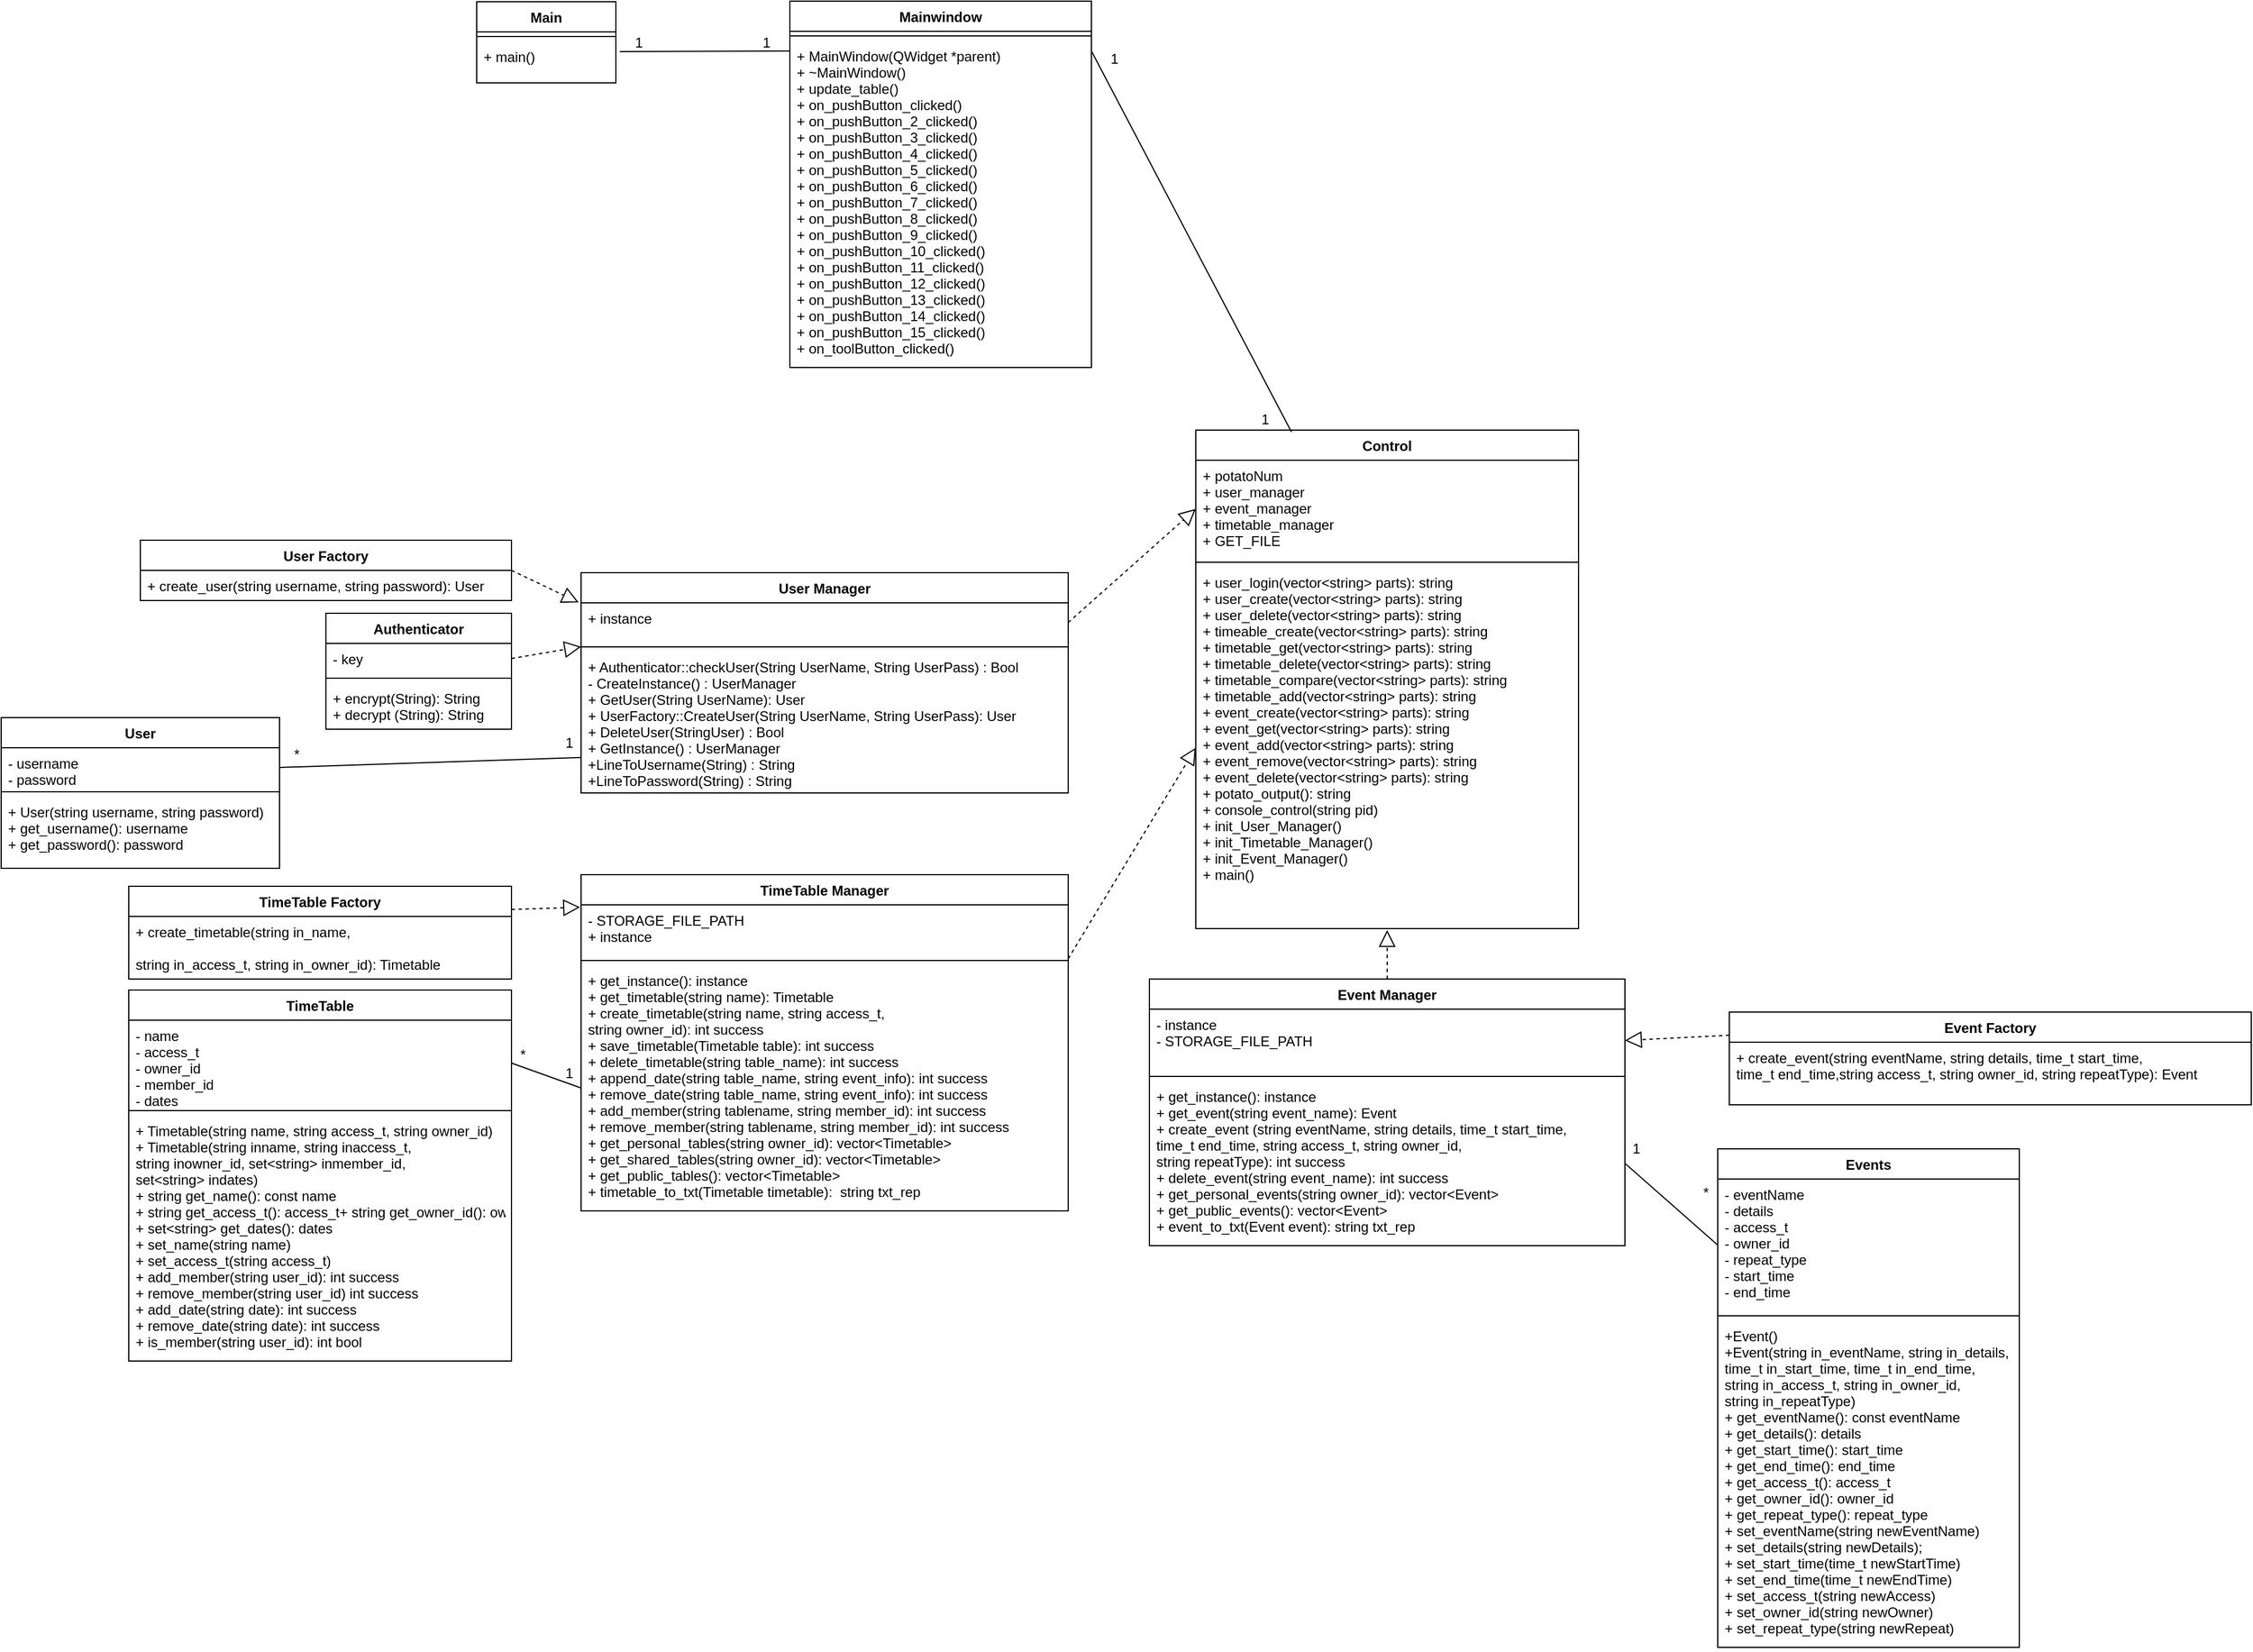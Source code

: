 <mxfile version="12.3.3" type="device" pages="1"><diagram id="9pPqfToJe_jN4y8mzycA" name="Page-1"><mxGraphModel dx="-98" dy="189" grid="1" gridSize="10" guides="1" tooltips="1" connect="1" arrows="1" fold="1" page="0" pageScale="1" pageWidth="850" pageHeight="1100" math="0" shadow="0"><root><mxCell id="0"/><mxCell id="1" parent="0"/><mxCell id="ZzT9tfmW5axGhIA6ry96-9" value="User Manager" style="swimlane;fontStyle=1;align=center;verticalAlign=top;childLayout=stackLayout;horizontal=1;startSize=26;horizontalStack=0;resizeParent=1;resizeParentMax=0;resizeLast=0;collapsible=1;marginBottom=0;" parent="1" vertex="1"><mxGeometry x="1740" y="893" width="420" height="190" as="geometry"/></mxCell><mxCell id="ZzT9tfmW5axGhIA6ry96-10" value="+ instance" style="text;strokeColor=none;fillColor=none;align=left;verticalAlign=top;spacingLeft=4;spacingRight=4;overflow=hidden;rotatable=0;points=[[0,0.5],[1,0.5]];portConstraint=eastwest;" parent="ZzT9tfmW5axGhIA6ry96-9" vertex="1"><mxGeometry y="26" width="420" height="34" as="geometry"/></mxCell><mxCell id="ZzT9tfmW5axGhIA6ry96-11" value="" style="line;strokeWidth=1;fillColor=none;align=left;verticalAlign=middle;spacingTop=-1;spacingLeft=3;spacingRight=3;rotatable=0;labelPosition=right;points=[];portConstraint=eastwest;" parent="ZzT9tfmW5axGhIA6ry96-9" vertex="1"><mxGeometry y="60" width="420" height="8" as="geometry"/></mxCell><mxCell id="ZzT9tfmW5axGhIA6ry96-12" value="+ Authenticator::checkUser(String UserName, String UserPass) : Bool&#xA;- CreateInstance() : UserManager&#xA;+ GetUser(String UserName): User&#xA;+ UserFactory::CreateUser(String UserName, String UserPass): User&#xA;+ DeleteUser(StringUser) : Bool&#xA;+ GetInstance() : UserManager&#xA;+LineToUsername(String) : String&#xA;+LineToPassword(String) : String" style="text;strokeColor=none;fillColor=none;align=left;verticalAlign=top;spacingLeft=4;spacingRight=4;overflow=hidden;rotatable=0;points=[[0,0.5],[1,0.5]];portConstraint=eastwest;" parent="ZzT9tfmW5axGhIA6ry96-9" vertex="1"><mxGeometry y="68" width="420" height="122" as="geometry"/></mxCell><mxCell id="ZzT9tfmW5axGhIA6ry96-24" value="Authenticator" style="swimlane;fontStyle=1;align=center;verticalAlign=top;childLayout=stackLayout;horizontal=1;startSize=26;horizontalStack=0;resizeParent=1;resizeParentMax=0;resizeLast=0;collapsible=1;marginBottom=0;" parent="1" vertex="1"><mxGeometry x="1520" y="928" width="160" height="100" as="geometry"><mxRectangle x="1520" y="927.5" width="100" height="26" as="alternateBounds"/></mxGeometry></mxCell><mxCell id="ZzT9tfmW5axGhIA6ry96-25" value="- key" style="text;strokeColor=none;fillColor=none;align=left;verticalAlign=top;spacingLeft=4;spacingRight=4;overflow=hidden;rotatable=0;points=[[0,0.5],[1,0.5]];portConstraint=eastwest;" parent="ZzT9tfmW5axGhIA6ry96-24" vertex="1"><mxGeometry y="26" width="160" height="26" as="geometry"/></mxCell><mxCell id="ZzT9tfmW5axGhIA6ry96-26" value="" style="line;strokeWidth=1;fillColor=none;align=left;verticalAlign=middle;spacingTop=-1;spacingLeft=3;spacingRight=3;rotatable=0;labelPosition=right;points=[];portConstraint=eastwest;" parent="ZzT9tfmW5axGhIA6ry96-24" vertex="1"><mxGeometry y="52" width="160" height="8" as="geometry"/></mxCell><mxCell id="ZzT9tfmW5axGhIA6ry96-27" value="+ encrypt(String): String&#xA;+ decrypt (String): String" style="text;strokeColor=none;fillColor=none;align=left;verticalAlign=top;spacingLeft=4;spacingRight=4;overflow=hidden;rotatable=0;points=[[0,0.5],[1,0.5]];portConstraint=eastwest;" parent="ZzT9tfmW5axGhIA6ry96-24" vertex="1"><mxGeometry y="60" width="160" height="40" as="geometry"/></mxCell><mxCell id="ZzT9tfmW5axGhIA6ry96-32" value="User" style="swimlane;fontStyle=1;align=center;verticalAlign=top;childLayout=stackLayout;horizontal=1;startSize=26;horizontalStack=0;resizeParent=1;resizeParentMax=0;resizeLast=0;collapsible=1;marginBottom=0;" parent="1" vertex="1"><mxGeometry x="1240" y="1018" width="240" height="130" as="geometry"/></mxCell><mxCell id="ZzT9tfmW5axGhIA6ry96-33" value="- username&#xA;- password&#xA;" style="text;strokeColor=none;fillColor=none;align=left;verticalAlign=top;spacingLeft=4;spacingRight=4;overflow=hidden;rotatable=0;points=[[0,0.5],[1,0.5]];portConstraint=eastwest;" parent="ZzT9tfmW5axGhIA6ry96-32" vertex="1"><mxGeometry y="26" width="240" height="34" as="geometry"/></mxCell><mxCell id="ZzT9tfmW5axGhIA6ry96-34" value="" style="line;strokeWidth=1;fillColor=none;align=left;verticalAlign=middle;spacingTop=-1;spacingLeft=3;spacingRight=3;rotatable=0;labelPosition=right;points=[];portConstraint=eastwest;" parent="ZzT9tfmW5axGhIA6ry96-32" vertex="1"><mxGeometry y="60" width="240" height="8" as="geometry"/></mxCell><mxCell id="ZzT9tfmW5axGhIA6ry96-35" value="+ User(string username, string password)&#xA;+ get_username(): username&#xA;+ get_password(): password&#xA;" style="text;strokeColor=none;fillColor=none;align=left;verticalAlign=top;spacingLeft=4;spacingRight=4;overflow=hidden;rotatable=0;points=[[0,0.5],[1,0.5]];portConstraint=eastwest;" parent="ZzT9tfmW5axGhIA6ry96-32" vertex="1"><mxGeometry y="68" width="240" height="62" as="geometry"/></mxCell><mxCell id="ZzT9tfmW5axGhIA6ry96-36" value="" style="endArrow=none;html=1;exitX=1;exitY=0.5;exitDx=0;exitDy=0;entryX=0.001;entryY=0.749;entryDx=0;entryDy=0;entryPerimeter=0;" parent="1" source="ZzT9tfmW5axGhIA6ry96-33" target="ZzT9tfmW5axGhIA6ry96-12" edge="1"><mxGeometry width="50" height="50" relative="1" as="geometry"><mxPoint x="1230" y="1520.5" as="sourcePoint"/><mxPoint x="1440" y="1430.5" as="targetPoint"/></mxGeometry></mxCell><mxCell id="ZzT9tfmW5axGhIA6ry96-47" value="TimeTable Manager" style="swimlane;fontStyle=1;align=center;verticalAlign=top;childLayout=stackLayout;horizontal=1;startSize=26;horizontalStack=0;resizeParent=1;resizeParentMax=0;resizeLast=0;collapsible=1;marginBottom=0;" parent="1" vertex="1"><mxGeometry x="1740" y="1153.5" width="420" height="290" as="geometry"/></mxCell><mxCell id="ZzT9tfmW5axGhIA6ry96-48" value="- STORAGE_FILE_PATH&#xA;+ instance&#xA;" style="text;strokeColor=none;fillColor=none;align=left;verticalAlign=top;spacingLeft=4;spacingRight=4;overflow=hidden;rotatable=0;points=[[0,0.5],[1,0.5]];portConstraint=eastwest;" parent="ZzT9tfmW5axGhIA6ry96-47" vertex="1"><mxGeometry y="26" width="420" height="44" as="geometry"/></mxCell><mxCell id="ZzT9tfmW5axGhIA6ry96-49" value="" style="line;strokeWidth=1;fillColor=none;align=left;verticalAlign=middle;spacingTop=-1;spacingLeft=3;spacingRight=3;rotatable=0;labelPosition=right;points=[];portConstraint=eastwest;" parent="ZzT9tfmW5axGhIA6ry96-47" vertex="1"><mxGeometry y="70" width="420" height="8" as="geometry"/></mxCell><mxCell id="ZzT9tfmW5axGhIA6ry96-50" value="+ get_instance(): instance&#xA;+ get_timetable(string name): Timetable&#xA;+ create_timetable(string name, string access_t, &#xA;string owner_id): int success&#xA;+ save_timetable(Timetable table): int success&#xA;+ delete_timetable(string table_name): int success&#xA;+ append_date(string table_name, string event_info): int success&#xA;+ remove_date(string table_name, string event_info): int success&#xA;+ add_member(string tablename, string member_id): int success &#xA;+ remove_member(string tablename, string member_id): int success&#xA;+ get_personal_tables(string owner_id): vector&lt;Timetable&gt;&#xA;+ get_shared_tables(string owner_id): vector&lt;Timetable&gt;&#xA;+ get_public_tables(): vector&lt;Timetable&gt;&#xA;+ timetable_to_txt(Timetable timetable):  string txt_rep&#xA;" style="text;strokeColor=none;fillColor=none;align=left;verticalAlign=top;spacingLeft=4;spacingRight=4;overflow=hidden;rotatable=0;points=[[0,0.5],[1,0.5]];portConstraint=eastwest;" parent="ZzT9tfmW5axGhIA6ry96-47" vertex="1"><mxGeometry y="78" width="420" height="212" as="geometry"/></mxCell><mxCell id="ZzT9tfmW5axGhIA6ry96-71" value="TimeTable" style="swimlane;fontStyle=1;align=center;verticalAlign=top;childLayout=stackLayout;horizontal=1;startSize=26;horizontalStack=0;resizeParent=1;resizeParentMax=0;resizeLast=0;collapsible=1;marginBottom=0;" parent="1" vertex="1"><mxGeometry x="1350" y="1253" width="330" height="320" as="geometry"/></mxCell><mxCell id="ZzT9tfmW5axGhIA6ry96-72" value="- name&#xA;- access_t&#xA;- owner_id&#xA;- member_id&#xA;- dates&#xA;" style="text;strokeColor=none;fillColor=none;align=left;verticalAlign=top;spacingLeft=4;spacingRight=4;overflow=hidden;rotatable=0;points=[[0,0.5],[1,0.5]];portConstraint=eastwest;" parent="ZzT9tfmW5axGhIA6ry96-71" vertex="1"><mxGeometry y="26" width="330" height="74" as="geometry"/></mxCell><mxCell id="ZzT9tfmW5axGhIA6ry96-73" value="" style="line;strokeWidth=1;fillColor=none;align=left;verticalAlign=middle;spacingTop=-1;spacingLeft=3;spacingRight=3;rotatable=0;labelPosition=right;points=[];portConstraint=eastwest;" parent="ZzT9tfmW5axGhIA6ry96-71" vertex="1"><mxGeometry y="100" width="330" height="8" as="geometry"/></mxCell><mxCell id="ZzT9tfmW5axGhIA6ry96-74" value="+ Timetable(string name, string access_t, string owner_id)&#xA;+ Timetable(string inname, string inaccess_t, &#xA;string inowner_id, set&lt;string&gt; inmember_id,&#xA;set&lt;string&gt; indates)&#xA;+ string get_name(): const name&#xA;+ string get_access_t(): access_t+ string get_owner_id(): owner_id&#xA;+ set&lt;string&gt; get_dates(): dates&#xA;+ set_name(string name)&#xA;+ set_access_t(string access_t)&#xA;+ add_member(string user_id): int success&#xA;+ remove_member(string user_id) int success&#xA;+ add_date(string date): int success&#xA;+ remove_date(string date): int success&#xA;+ is_member(string user_id): int bool" style="text;strokeColor=none;fillColor=none;align=left;verticalAlign=top;spacingLeft=4;spacingRight=4;overflow=hidden;rotatable=0;points=[[0,0.5],[1,0.5]];portConstraint=eastwest;" parent="ZzT9tfmW5axGhIA6ry96-71" vertex="1"><mxGeometry y="108" width="330" height="212" as="geometry"/></mxCell><mxCell id="ZzT9tfmW5axGhIA6ry96-95" value="Event Manager" style="swimlane;fontStyle=1;align=center;verticalAlign=top;childLayout=stackLayout;horizontal=1;startSize=26;horizontalStack=0;resizeParent=1;resizeParentMax=0;resizeLast=0;collapsible=1;marginBottom=0;" parent="1" vertex="1"><mxGeometry x="2230" y="1243.5" width="410" height="230" as="geometry"/></mxCell><mxCell id="ZzT9tfmW5axGhIA6ry96-96" value="- instance&#xA;- STORAGE_FILE_PATH&#xA;" style="text;strokeColor=none;fillColor=none;align=left;verticalAlign=top;spacingLeft=4;spacingRight=4;overflow=hidden;rotatable=0;points=[[0,0.5],[1,0.5]];portConstraint=eastwest;" parent="ZzT9tfmW5axGhIA6ry96-95" vertex="1"><mxGeometry y="26" width="410" height="54" as="geometry"/></mxCell><mxCell id="ZzT9tfmW5axGhIA6ry96-97" value="" style="line;strokeWidth=1;fillColor=none;align=left;verticalAlign=middle;spacingTop=-1;spacingLeft=3;spacingRight=3;rotatable=0;labelPosition=right;points=[];portConstraint=eastwest;" parent="ZzT9tfmW5axGhIA6ry96-95" vertex="1"><mxGeometry y="80" width="410" height="8" as="geometry"/></mxCell><mxCell id="ZzT9tfmW5axGhIA6ry96-98" value="+ get_instance(): instance&#xA;+ get_event(string event_name): Event&#xA;+ create_event (string eventName, string details, time_t start_time,&#xA;time_t end_time, string access_t, string owner_id, &#xA;string repeatType): int success&#xA;+ delete_event(string event_name): int success&#xA;+ get_personal_events(string owner_id): vector&lt;Event&gt;&#xA;+ get_public_events(): vector&lt;Event&gt;&#xA;+ event_to_txt(Event event): string txt_rep&#xA;" style="text;strokeColor=none;fillColor=none;align=left;verticalAlign=top;spacingLeft=4;spacingRight=4;overflow=hidden;rotatable=0;points=[[0,0.5],[1,0.5]];portConstraint=eastwest;" parent="ZzT9tfmW5axGhIA6ry96-95" vertex="1"><mxGeometry y="88" width="410" height="142" as="geometry"/></mxCell><mxCell id="ZzT9tfmW5axGhIA6ry96-133" value="User Factory" style="swimlane;fontStyle=1;align=center;verticalAlign=top;childLayout=stackLayout;horizontal=1;startSize=26;horizontalStack=0;resizeParent=1;resizeParentMax=0;resizeLast=0;collapsible=1;marginBottom=0;" parent="1" vertex="1"><mxGeometry x="1360" y="865" width="320" height="52" as="geometry"/></mxCell><mxCell id="ZzT9tfmW5axGhIA6ry96-136" value="+ create_user(string username, string password): User" style="text;strokeColor=none;fillColor=none;align=left;verticalAlign=top;spacingLeft=4;spacingRight=4;overflow=hidden;rotatable=0;points=[[0,0.5],[1,0.5]];portConstraint=eastwest;" parent="ZzT9tfmW5axGhIA6ry96-133" vertex="1"><mxGeometry y="26" width="320" height="26" as="geometry"/></mxCell><mxCell id="ZzT9tfmW5axGhIA6ry96-137" value="Event Factory" style="swimlane;fontStyle=1;align=center;verticalAlign=top;childLayout=stackLayout;horizontal=1;startSize=26;horizontalStack=0;resizeParent=1;resizeParentMax=0;resizeLast=0;collapsible=1;marginBottom=0;" parent="1" vertex="1"><mxGeometry x="2730" y="1272" width="450" height="80" as="geometry"/></mxCell><mxCell id="ZzT9tfmW5axGhIA6ry96-140" value="+ create_event(string eventName, string details, time_t start_time,&#xA;time_t end_time,string access_t, string owner_id, string repeatType): Event&#xA;" style="text;strokeColor=none;fillColor=none;align=left;verticalAlign=top;spacingLeft=4;spacingRight=4;overflow=hidden;rotatable=0;points=[[0,0.5],[1,0.5]];portConstraint=eastwest;" parent="ZzT9tfmW5axGhIA6ry96-137" vertex="1"><mxGeometry y="26" width="450" height="54" as="geometry"/></mxCell><mxCell id="ZzT9tfmW5axGhIA6ry96-141" value="TimeTable Factory" style="swimlane;fontStyle=1;align=center;verticalAlign=top;childLayout=stackLayout;horizontal=1;startSize=26;horizontalStack=0;resizeParent=1;resizeParentMax=0;resizeLast=0;collapsible=1;marginBottom=0;" parent="1" vertex="1"><mxGeometry x="1350" y="1163.5" width="330" height="80" as="geometry"/></mxCell><mxCell id="ZzT9tfmW5axGhIA6ry96-144" value="+ create_timetable(string in_name, &#xA;&#xA;string in_access_t, string in_owner_id): Timetable&#xA;" style="text;strokeColor=none;fillColor=none;align=left;verticalAlign=top;spacingLeft=4;spacingRight=4;overflow=hidden;rotatable=0;points=[[0,0.5],[1,0.5]];portConstraint=eastwest;" parent="ZzT9tfmW5axGhIA6ry96-141" vertex="1"><mxGeometry y="26" width="330" height="54" as="geometry"/></mxCell><mxCell id="ZzT9tfmW5axGhIA6ry96-153" value="Events" style="swimlane;fontStyle=1;align=center;verticalAlign=top;childLayout=stackLayout;horizontal=1;startSize=26;horizontalStack=0;resizeParent=1;resizeParentMax=0;resizeLast=0;collapsible=1;marginBottom=0;" parent="1" vertex="1"><mxGeometry x="2720" y="1390" width="260" height="430" as="geometry"/></mxCell><mxCell id="ZzT9tfmW5axGhIA6ry96-154" value="- eventName&#xA;- details&#xA;- access_t&#xA;- owner_id&#xA;- repeat_type&#xA;- start_time&#xA;- end_time&#xA;" style="text;strokeColor=none;fillColor=none;align=left;verticalAlign=top;spacingLeft=4;spacingRight=4;overflow=hidden;rotatable=0;points=[[0,0.5],[1,0.5]];portConstraint=eastwest;" parent="ZzT9tfmW5axGhIA6ry96-153" vertex="1"><mxGeometry y="26" width="260" height="114" as="geometry"/></mxCell><mxCell id="ZzT9tfmW5axGhIA6ry96-155" value="" style="line;strokeWidth=1;fillColor=none;align=left;verticalAlign=middle;spacingTop=-1;spacingLeft=3;spacingRight=3;rotatable=0;labelPosition=right;points=[];portConstraint=eastwest;" parent="ZzT9tfmW5axGhIA6ry96-153" vertex="1"><mxGeometry y="140" width="260" height="8" as="geometry"/></mxCell><mxCell id="ZzT9tfmW5axGhIA6ry96-156" value="+Event()&#xA;+Event(string in_eventName, string in_details, &#xA;time_t in_start_time, time_t in_end_time,&#xA;string in_access_t, string in_owner_id, &#xA;string in_repeatType)&#xA;+ get_eventName(): const eventName&#xA;+ get_details(): details&#xA;+ get_start_time(): start_time&#xA;+ get_end_time(): end_time&#xA;+ get_access_t(): access_t&#xA;+ get_owner_id(): owner_id&#xA;+ get_repeat_type(): repeat_type&#xA;+ set_eventName(string newEventName)&#xA;+ set_details(string newDetails);&#xA;+ set_start_time(time_t newStartTime)&#xA;+ set_end_time(time_t newEndTime)&#xA;+ set_access_t(string newAccess)&#xA;+ set_owner_id(string newOwner)&#xA;+ set_repeat_type(string newRepeat)&#xA;" style="text;strokeColor=none;fillColor=none;align=left;verticalAlign=top;spacingLeft=4;spacingRight=4;overflow=hidden;rotatable=0;points=[[0,0.5],[1,0.5]];portConstraint=eastwest;" parent="ZzT9tfmW5axGhIA6ry96-153" vertex="1"><mxGeometry y="148" width="260" height="282" as="geometry"/></mxCell><mxCell id="mj3Xmvr6lvnFXdLDAOVc-1" value="Control" style="swimlane;fontStyle=1;align=center;verticalAlign=top;childLayout=stackLayout;horizontal=1;startSize=26;horizontalStack=0;resizeParent=1;resizeParentMax=0;resizeLast=0;collapsible=1;marginBottom=0;" parent="1" vertex="1"><mxGeometry x="2270" y="770" width="330" height="430" as="geometry"/></mxCell><mxCell id="mj3Xmvr6lvnFXdLDAOVc-2" value="+ potatoNum&#xA; + user_manager&#xA;+ event_manager&#xA;+ timetable_manager&#xA;+ GET_FILE&#xA;&#xA;" style="text;strokeColor=none;fillColor=none;align=left;verticalAlign=top;spacingLeft=4;spacingRight=4;overflow=hidden;rotatable=0;points=[[0,0.5],[1,0.5]];portConstraint=eastwest;" parent="mj3Xmvr6lvnFXdLDAOVc-1" vertex="1"><mxGeometry y="26" width="330" height="84" as="geometry"/></mxCell><mxCell id="mj3Xmvr6lvnFXdLDAOVc-3" value="" style="line;strokeWidth=1;fillColor=none;align=left;verticalAlign=middle;spacingTop=-1;spacingLeft=3;spacingRight=3;rotatable=0;labelPosition=right;points=[];portConstraint=eastwest;" parent="mj3Xmvr6lvnFXdLDAOVc-1" vertex="1"><mxGeometry y="110" width="330" height="8" as="geometry"/></mxCell><mxCell id="mj3Xmvr6lvnFXdLDAOVc-4" value="+ user_login(vector&lt;string&gt; parts): string&#xA;+ user_create(vector&lt;string&gt; parts): string&#xA;+ user_delete(vector&lt;string&gt; parts): string&#xA;+ timeable_create(vector&lt;string&gt; parts): string&#xA;+ timetable_get(vector&lt;string&gt; parts): string&#xA;+ timetable_delete(vector&lt;string&gt; parts): string&#xA;+ timetable_compare(vector&lt;string&gt; parts): string&#xA;+ timetable_add(vector&lt;string&gt; parts): string&#xA;+ event_create(vector&lt;string&gt; parts): string&#xA;+ event_get(vector&lt;string&gt; parts): string&#xA;+ event_add(vector&lt;string&gt; parts): string&#xA;+ event_remove(vector&lt;string&gt; parts): string&#xA;+ event_delete(vector&lt;string&gt; parts): string&#xA;+ potato_output(): string&#xA;+ console_control(string pid)&#xA;+ init_User_Manager()&#xA;+ init_Timetable_Manager()&#xA;+ init_Event_Manager()&#xA;+ main()&#xA;" style="text;strokeColor=none;fillColor=none;align=left;verticalAlign=top;spacingLeft=4;spacingRight=4;overflow=hidden;rotatable=0;points=[[0,0.5],[1,0.5]];portConstraint=eastwest;" parent="mj3Xmvr6lvnFXdLDAOVc-1" vertex="1"><mxGeometry y="118" width="330" height="312" as="geometry"/></mxCell><mxCell id="mj3Xmvr6lvnFXdLDAOVc-9" value="" style="endArrow=block;dashed=1;endFill=0;endSize=12;html=1;exitX=1;exitY=0.5;exitDx=0;exitDy=0;entryX=-0.005;entryY=0.135;entryDx=0;entryDy=0;entryPerimeter=0;" parent="1" source="ZzT9tfmW5axGhIA6ry96-133" target="ZzT9tfmW5axGhIA6ry96-9" edge="1"><mxGeometry width="160" relative="1" as="geometry"><mxPoint x="1409" y="1011.5" as="sourcePoint"/><mxPoint x="1569" y="1011.5" as="targetPoint"/></mxGeometry></mxCell><mxCell id="mj3Xmvr6lvnFXdLDAOVc-10" value="" style="endArrow=block;dashed=1;endFill=0;endSize=12;html=1;exitX=1;exitY=0.5;exitDx=0;exitDy=0;entryX=0;entryY=-0.034;entryDx=0;entryDy=0;entryPerimeter=0;" parent="1" source="ZzT9tfmW5axGhIA6ry96-25" target="ZzT9tfmW5axGhIA6ry96-12" edge="1"><mxGeometry width="160" relative="1" as="geometry"><mxPoint x="1300" y="1191.506" as="sourcePoint"/><mxPoint x="1725" y="1302.5" as="targetPoint"/></mxGeometry></mxCell><mxCell id="mj3Xmvr6lvnFXdLDAOVc-11" value="" style="endArrow=block;dashed=1;endFill=0;endSize=12;html=1;entryX=0;entryY=0.5;entryDx=0;entryDy=0;exitX=1;exitY=0.5;exitDx=0;exitDy=0;" parent="1" source="ZzT9tfmW5axGhIA6ry96-10" target="mj3Xmvr6lvnFXdLDAOVc-2" edge="1"><mxGeometry width="160" relative="1" as="geometry"><mxPoint x="1610" y="1445.5" as="sourcePoint"/><mxPoint x="1770" y="1445.5" as="targetPoint"/></mxGeometry></mxCell><mxCell id="mj3Xmvr6lvnFXdLDAOVc-12" value="" style="endArrow=block;dashed=1;endFill=0;endSize=12;html=1;exitX=1;exitY=0.25;exitDx=0;exitDy=0;entryX=0;entryY=0.5;entryDx=0;entryDy=0;" parent="1" source="ZzT9tfmW5axGhIA6ry96-47" target="mj3Xmvr6lvnFXdLDAOVc-4" edge="1"><mxGeometry width="160" relative="1" as="geometry"><mxPoint x="1910" y="1524.5" as="sourcePoint"/><mxPoint x="2220" y="1251.5" as="targetPoint"/></mxGeometry></mxCell><mxCell id="mj3Xmvr6lvnFXdLDAOVc-13" value="" style="endArrow=block;dashed=1;endFill=0;endSize=12;html=1;exitX=1;exitY=0.25;exitDx=0;exitDy=0;entryX=-0.002;entryY=0.047;entryDx=0;entryDy=0;entryPerimeter=0;" parent="1" source="ZzT9tfmW5axGhIA6ry96-141" target="ZzT9tfmW5axGhIA6ry96-48" edge="1"><mxGeometry width="160" relative="1" as="geometry"><mxPoint x="1472" y="1381.6" as="sourcePoint"/><mxPoint x="1619.9" y="1464.5" as="targetPoint"/></mxGeometry></mxCell><mxCell id="mj3Xmvr6lvnFXdLDAOVc-14" value="" style="endArrow=none;html=1;exitX=1;exitY=0.5;exitDx=0;exitDy=0;entryX=0;entryY=0.5;entryDx=0;entryDy=0;" parent="1" source="ZzT9tfmW5axGhIA6ry96-72" target="ZzT9tfmW5axGhIA6ry96-50" edge="1"><mxGeometry width="50" height="50" relative="1" as="geometry"><mxPoint x="1490" y="1501.5" as="sourcePoint"/><mxPoint x="1640" y="1502.5" as="targetPoint"/></mxGeometry></mxCell><mxCell id="mj3Xmvr6lvnFXdLDAOVc-23" value="" style="endArrow=block;dashed=1;endFill=0;endSize=12;html=1;exitX=0.5;exitY=0;exitDx=0;exitDy=0;entryX=0.5;entryY=1.004;entryDx=0;entryDy=0;entryPerimeter=0;" parent="1" source="ZzT9tfmW5axGhIA6ry96-95" target="mj3Xmvr6lvnFXdLDAOVc-4" edge="1"><mxGeometry width="160" relative="1" as="geometry"><mxPoint x="2280" y="1178" as="sourcePoint"/><mxPoint x="2440" y="1178" as="targetPoint"/></mxGeometry></mxCell><mxCell id="mj3Xmvr6lvnFXdLDAOVc-25" value="" style="endArrow=none;html=1;exitX=0;exitY=0.5;exitDx=0;exitDy=0;entryX=1;entryY=0.5;entryDx=0;entryDy=0;" parent="1" source="ZzT9tfmW5axGhIA6ry96-154" target="ZzT9tfmW5axGhIA6ry96-98" edge="1"><mxGeometry width="50" height="50" relative="1" as="geometry"><mxPoint x="2890" y="1455.6" as="sourcePoint"/><mxPoint x="2750" y="1499.5" as="targetPoint"/></mxGeometry></mxCell><mxCell id="mj3Xmvr6lvnFXdLDAOVc-29" value="" style="endArrow=block;dashed=1;endFill=0;endSize=12;html=1;entryX=1;entryY=0.5;entryDx=0;entryDy=0;exitX=0;exitY=0.25;exitDx=0;exitDy=0;" parent="1" source="ZzT9tfmW5axGhIA6ry96-137" target="ZzT9tfmW5axGhIA6ry96-96" edge="1"><mxGeometry width="160" relative="1" as="geometry"><mxPoint x="2740" y="1280" as="sourcePoint"/><mxPoint x="2139.16" y="1613.568" as="targetPoint"/></mxGeometry></mxCell><mxCell id="mj3Xmvr6lvnFXdLDAOVc-47" value="1" style="text;html=1;strokeColor=none;fillColor=none;align=center;verticalAlign=middle;whiteSpace=wrap;rounded=0;" parent="1" vertex="1"><mxGeometry x="2630" y="1379.912" width="40" height="20" as="geometry"/></mxCell><mxCell id="mj3Xmvr6lvnFXdLDAOVc-54" value="*" style="text;html=1;strokeColor=none;fillColor=none;align=center;verticalAlign=middle;whiteSpace=wrap;rounded=0;" parent="1" vertex="1"><mxGeometry x="2690" y="1418" width="40" height="20" as="geometry"/></mxCell><mxCell id="mj3Xmvr6lvnFXdLDAOVc-63" value="1" style="text;html=1;strokeColor=none;fillColor=none;align=center;verticalAlign=middle;whiteSpace=wrap;rounded=0;" parent="1" vertex="1"><mxGeometry x="1710" y="1030" width="40" height="20" as="geometry"/></mxCell><mxCell id="mj3Xmvr6lvnFXdLDAOVc-65" value="1" style="text;html=1;strokeColor=none;fillColor=none;align=center;verticalAlign=middle;whiteSpace=wrap;rounded=0;" parent="1" vertex="1"><mxGeometry x="1710" y="1314.5" width="40" height="20" as="geometry"/></mxCell><mxCell id="mj3Xmvr6lvnFXdLDAOVc-66" value="*" style="text;html=1;strokeColor=none;fillColor=none;align=center;verticalAlign=middle;whiteSpace=wrap;rounded=0;" parent="1" vertex="1"><mxGeometry x="1670" y="1298.5" width="40" height="20" as="geometry"/></mxCell><mxCell id="mj3Xmvr6lvnFXdLDAOVc-73" value="" style="endArrow=none;html=1;entryX=0.25;entryY=0;entryDx=0;entryDy=0;exitX=1;exitY=0.5;exitDx=0;exitDy=0;" parent="1" edge="1"><mxGeometry width="50" height="50" relative="1" as="geometry"><mxPoint x="2180" y="443" as="sourcePoint"/><mxPoint x="2352.5" y="771.647" as="targetPoint"/></mxGeometry></mxCell><mxCell id="mj3Xmvr6lvnFXdLDAOVc-77" value="1" style="text;html=1;strokeColor=none;fillColor=none;align=center;verticalAlign=middle;whiteSpace=wrap;rounded=0;" parent="1" vertex="1"><mxGeometry x="2310" y="750.5" width="40" height="20" as="geometry"/></mxCell><mxCell id="ENdm7fxdXbcEd9pwy8WQ-8" value="*" style="text;html=1;strokeColor=none;fillColor=none;align=center;verticalAlign=middle;whiteSpace=wrap;rounded=0;" parent="1" vertex="1"><mxGeometry x="1475" y="1040" width="40" height="20" as="geometry"/></mxCell><mxCell id="tnqw3W3xtIN2YddZ2LC_-1" value="Mainwindow" style="swimlane;fontStyle=1;align=center;verticalAlign=top;childLayout=stackLayout;horizontal=1;startSize=26;horizontalStack=0;resizeParent=1;resizeParentMax=0;resizeLast=0;collapsible=1;marginBottom=0;" parent="1" vertex="1"><mxGeometry x="1920" y="400" width="260" height="316" as="geometry"/></mxCell><mxCell id="tnqw3W3xtIN2YddZ2LC_-3" value="" style="line;strokeWidth=1;fillColor=none;align=left;verticalAlign=middle;spacingTop=-1;spacingLeft=3;spacingRight=3;rotatable=0;labelPosition=right;points=[];portConstraint=eastwest;" parent="tnqw3W3xtIN2YddZ2LC_-1" vertex="1"><mxGeometry y="26" width="260" height="8" as="geometry"/></mxCell><mxCell id="tnqw3W3xtIN2YddZ2LC_-4" value="+ MainWindow(QWidget *parent)&#xA;+ ~MainWindow()&#xA;+ update_table()&#xA;+ on_pushButton_clicked()&#xA;+ on_pushButton_2_clicked()&#xA;+ on_pushButton_3_clicked()&#xA;+ on_pushButton_4_clicked()&#xA;+ on_pushButton_5_clicked()&#xA;+ on_pushButton_6_clicked()&#xA;+ on_pushButton_7_clicked()&#xA;+ on_pushButton_8_clicked()&#xA;+ on_pushButton_9_clicked()&#xA;+ on_pushButton_10_clicked()&#xA;+ on_pushButton_11_clicked()&#xA;+ on_pushButton_12_clicked()&#xA;+ on_pushButton_13_clicked()&#xA;+ on_pushButton_14_clicked()&#xA;+ on_pushButton_15_clicked()&#xA;+ on_toolButton_clicked()&#xA;" style="text;strokeColor=none;fillColor=none;align=left;verticalAlign=top;spacingLeft=4;spacingRight=4;overflow=hidden;rotatable=0;points=[[0,0.5],[1,0.5]];portConstraint=eastwest;" parent="tnqw3W3xtIN2YddZ2LC_-1" vertex="1"><mxGeometry y="34" width="260" height="282" as="geometry"/></mxCell><mxCell id="tnqw3W3xtIN2YddZ2LC_-5" value="Main" style="swimlane;fontStyle=1;align=center;verticalAlign=top;childLayout=stackLayout;horizontal=1;startSize=26;horizontalStack=0;resizeParent=1;resizeParentMax=0;resizeLast=0;collapsible=1;marginBottom=0;" parent="1" vertex="1"><mxGeometry x="1650" y="400.5" width="120" height="70" as="geometry"/></mxCell><mxCell id="tnqw3W3xtIN2YddZ2LC_-7" value="" style="line;strokeWidth=1;fillColor=none;align=left;verticalAlign=middle;spacingTop=-1;spacingLeft=3;spacingRight=3;rotatable=0;labelPosition=right;points=[];portConstraint=eastwest;" parent="tnqw3W3xtIN2YddZ2LC_-5" vertex="1"><mxGeometry y="26" width="120" height="8" as="geometry"/></mxCell><mxCell id="tnqw3W3xtIN2YddZ2LC_-8" value="+ main()" style="text;strokeColor=none;fillColor=none;align=left;verticalAlign=top;spacingLeft=4;spacingRight=4;overflow=hidden;rotatable=0;points=[[0,0.5],[1,0.5]];portConstraint=eastwest;" parent="tnqw3W3xtIN2YddZ2LC_-5" vertex="1"><mxGeometry y="34" width="120" height="36" as="geometry"/></mxCell><mxCell id="tnqw3W3xtIN2YddZ2LC_-11" value="" style="endArrow=none;html=1;entryX=0;entryY=0.5;entryDx=0;entryDy=0;exitX=1.028;exitY=0.249;exitDx=0;exitDy=0;exitPerimeter=0;" parent="1" source="tnqw3W3xtIN2YddZ2LC_-8" edge="1"><mxGeometry width="50" height="50" relative="1" as="geometry"><mxPoint x="1820" y="467.5" as="sourcePoint"/><mxPoint x="1920" y="443" as="targetPoint"/></mxGeometry></mxCell><mxCell id="tnqw3W3xtIN2YddZ2LC_-13" value="1" style="text;html=1;strokeColor=none;fillColor=none;align=center;verticalAlign=middle;whiteSpace=wrap;rounded=0;" parent="1" vertex="1"><mxGeometry x="1770" y="425.5" width="40" height="20" as="geometry"/></mxCell><mxCell id="tnqw3W3xtIN2YddZ2LC_-15" value="1" style="text;html=1;strokeColor=none;fillColor=none;align=center;verticalAlign=middle;whiteSpace=wrap;rounded=0;" parent="1" vertex="1"><mxGeometry x="1880" y="425.5" width="40" height="20" as="geometry"/></mxCell><mxCell id="tnqw3W3xtIN2YddZ2LC_-16" value="1" style="text;html=1;strokeColor=none;fillColor=none;align=center;verticalAlign=middle;whiteSpace=wrap;rounded=0;" parent="1" vertex="1"><mxGeometry x="2180" y="440" width="40" height="20" as="geometry"/></mxCell></root></mxGraphModel></diagram></mxfile>